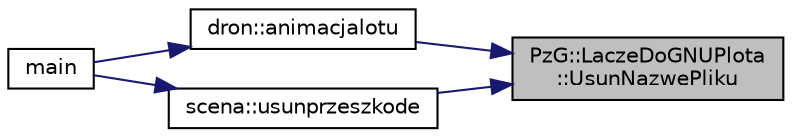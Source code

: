 digraph "PzG::LaczeDoGNUPlota::UsunNazwePliku"
{
 // LATEX_PDF_SIZE
  edge [fontname="Helvetica",fontsize="10",labelfontname="Helvetica",labelfontsize="10"];
  node [fontname="Helvetica",fontsize="10",shape=record];
  rankdir="RL";
  Node1 [label="PzG::LaczeDoGNUPlota\l::UsunNazwePliku",height=0.2,width=0.4,color="black", fillcolor="grey75", style="filled", fontcolor="black",tooltip="Usuwa z listy nazw plików z danymi do rysowania usuwa wybraną nazwę."];
  Node1 -> Node2 [dir="back",color="midnightblue",fontsize="10",style="solid",fontname="Helvetica"];
  Node2 [label="dron::animacjalotu",height=0.2,width=0.4,color="black", fillcolor="white", style="filled",URL="$classdron.html#a4fe83415726ebc798e1ac6b37341ec70",tooltip="Metoda klasy dron. | | animuje przelot drona dla gnuplota |."];
  Node2 -> Node3 [dir="back",color="midnightblue",fontsize="10",style="solid",fontname="Helvetica"];
  Node3 [label="main",height=0.2,width=0.4,color="black", fillcolor="white", style="filled",URL="$app_2main_8cpp.html#ae66f6b31b5ad750f1fe042a706a4e3d4",tooltip=" "];
  Node1 -> Node4 [dir="back",color="midnightblue",fontsize="10",style="solid",fontname="Helvetica"];
  Node4 [label="scena::usunprzeszkode",height=0.2,width=0.4,color="black", fillcolor="white", style="filled",URL="$classscena.html#a0bf8721ca9659fab66f466f574a9b67b",tooltip="Metoda klasy scena. | | usuwa przeszkode do listy shared pointerow wczesniej wyświetlajac liste obiek..."];
  Node4 -> Node3 [dir="back",color="midnightblue",fontsize="10",style="solid",fontname="Helvetica"];
}
